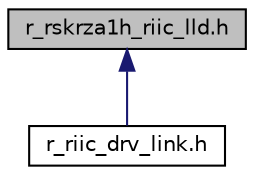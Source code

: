digraph "r_rskrza1h_riic_lld.h"
{
 // LATEX_PDF_SIZE
  edge [fontname="Helvetica",fontsize="10",labelfontname="Helvetica",labelfontsize="10"];
  node [fontname="Helvetica",fontsize="10",shape=record];
  Node1 [label="r_rskrza1h_riic_lld.h",height=0.2,width=0.4,color="black", fillcolor="grey75", style="filled", fontcolor="black",tooltip=" "];
  Node1 -> Node2 [dir="back",color="midnightblue",fontsize="10",style="solid",fontname="Helvetica"];
  Node2 [label="r_riic_drv_link.h",height=0.2,width=0.4,color="black", fillcolor="white", style="filled",URL="$d2/ddd/r__riic__drv__link_8h.html",tooltip=" "];
}
